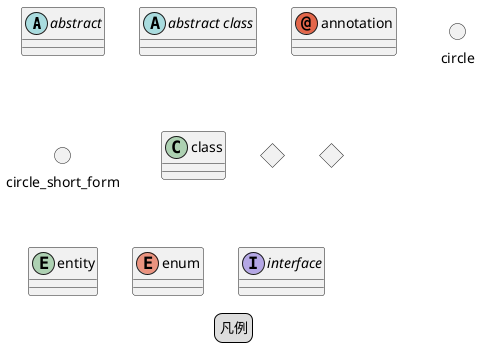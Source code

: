 @startuml
/'
コメント
'/
legend
凡例
endlegend

abstract "abstract"
abstract class "abstract class"
annotation "annotation"
circle "circle"
() "circle_short_form"
class "class"
diamond diamond
<> diamond_short_form
entity "entity"
enum "enum"
interface "interface"


@enduml
